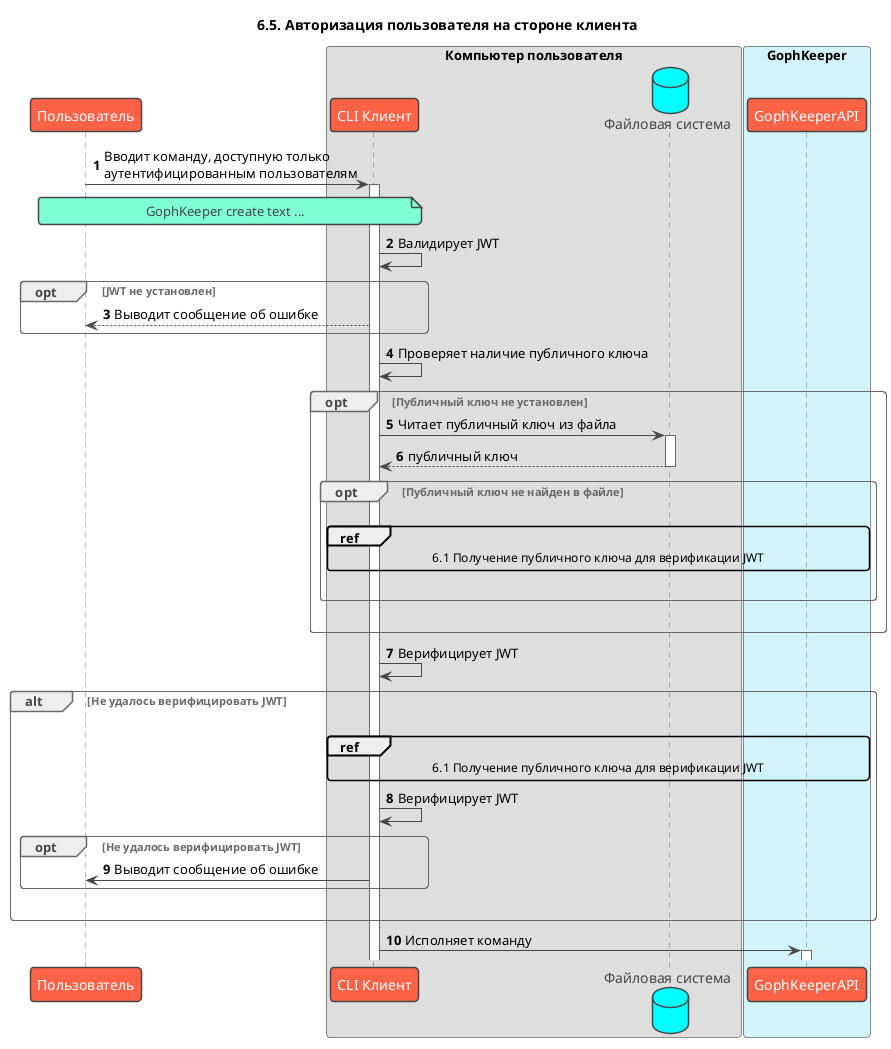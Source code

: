 @startuml
!theme vibrant
title: 6.5. Авторизация пользователя на стороне клиента
skinparam maxMessageSize 300
autonumber

participant "Пользователь" as user
box "Компьютер пользователя" #DEDEDE
    participant "CLI Клиент" as client
    database "Файловая система" as file
end box
box "GophKeeper" #d3f3fa
    participant "GophKeeperAPI" as api
end box

user -> client ++ : Вводит команду, доступную только аутентифицированным пользователям
note over user, client
    GophKeeper create text ...
end note

client -> client: Валидирует JWT

opt JWT не установлен
    client --> user: Выводит сообщение об ошибке
end

client -> client: Проверяет наличие публичного ключа

opt Публичный ключ не установлен
    client -> file ++ : Читает публичный ключ из файла
    return публичный ключ
    
    opt Публичный ключ не найден в файле
        |||
        ref over client, api
            6.1 Получение публичного ключа для верификации JWT
        end
        |||
    end
    |||
end

client -> client: Верифицирует JWT

alt Не удалось верифицировать JWT
    |||
    ref over client, api
        6.1 Получение публичного ключа для верификации JWT
    end
    client -> client: Верифицирует JWT
    opt Не удалось верифицировать JWT
        client -> user: Выводит сообщение об ошибке
    end
    |||
end
client -> api ++ : Исполняет команду
@enduml
